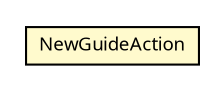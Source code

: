 #!/usr/local/bin/dot
#
# Class diagram 
# Generated by UMLGraph version R5_6 (http://www.umlgraph.org/)
#

digraph G {
	edge [fontname="Trebuchet MS",fontsize=10,labelfontname="Trebuchet MS",labelfontsize=10];
	node [fontname="Trebuchet MS",fontsize=10,shape=plaintext];
	nodesep=0.25;
	ranksep=0.5;
	// se.cambio.cds.gdl.editor.view.menubar.NewGuideAction
	c256467 [label=<<table title="se.cambio.cds.gdl.editor.view.menubar.NewGuideAction" border="0" cellborder="1" cellspacing="0" cellpadding="2" port="p" bgcolor="lemonChiffon" href="./NewGuideAction.html">
		<tr><td><table border="0" cellspacing="0" cellpadding="1">
<tr><td align="center" balign="center"><font face="Trebuchet MS"> NewGuideAction </font></td></tr>
		</table></td></tr>
		</table>>, URL="./NewGuideAction.html", fontname="Trebuchet MS", fontcolor="black", fontsize=9.0];
}

